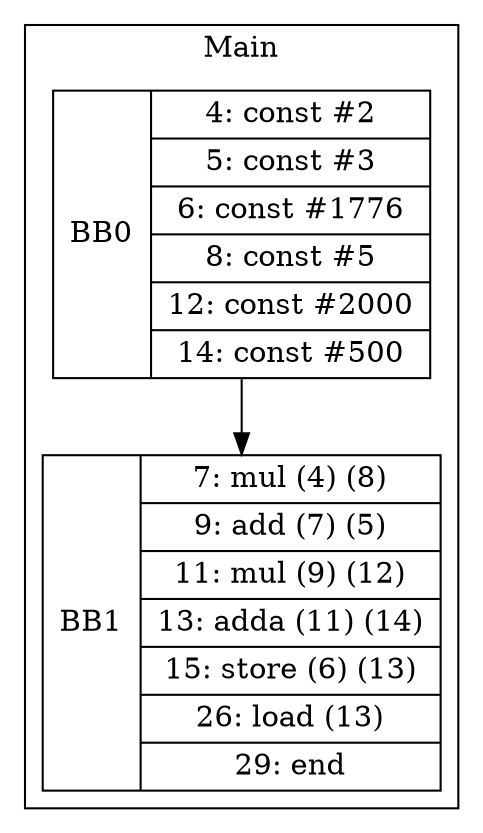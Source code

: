digraph G {
node [shape=record];
subgraph cluster_main{
label = "Main";
BB0 [shape=record, label="<b>BB0|{4: const #2|5: const #3|6: const #1776|8: const #5|12: const #2000|14: const #500}"];
BB1 [shape=record, label="<b>BB1|{7: mul (4) (8)|9: add (7) (5)|11: mul (9) (12)|13: adda (11) (14)|15: store (6) (13)|26: load (13)|29: end}"];
}
BB0:s -> BB1:n ;
}
